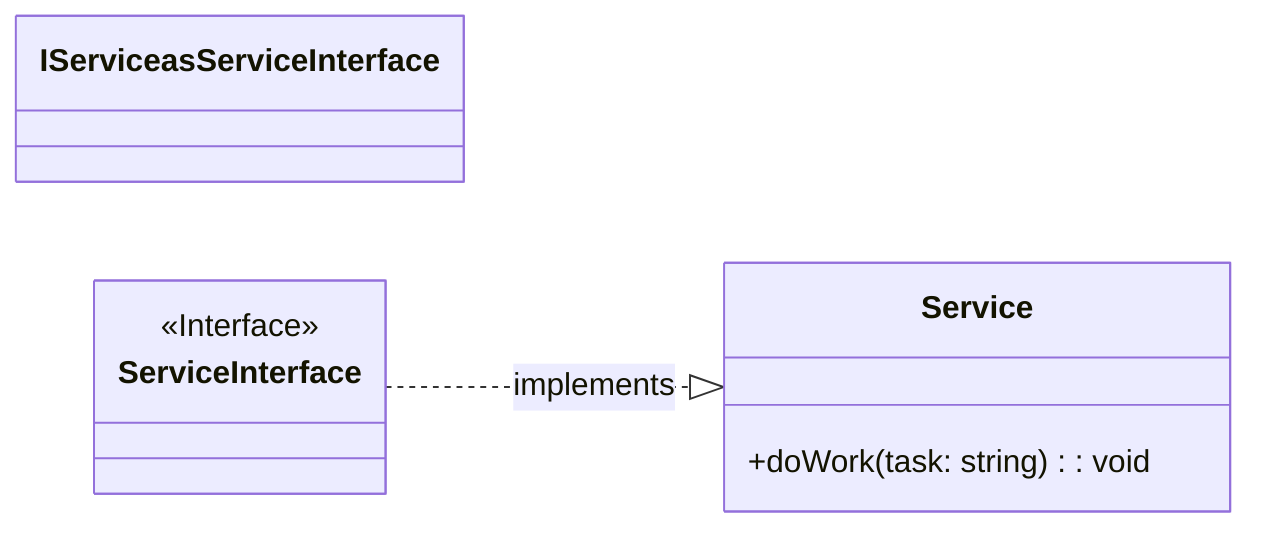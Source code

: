 classDiagram
direction LR
class IService as ServiceInterface
class ServiceInterface {
  <<Interface>>
}
class Service {
  +doWork(task: string): void
}
ServiceInterface ..|> Service : implements